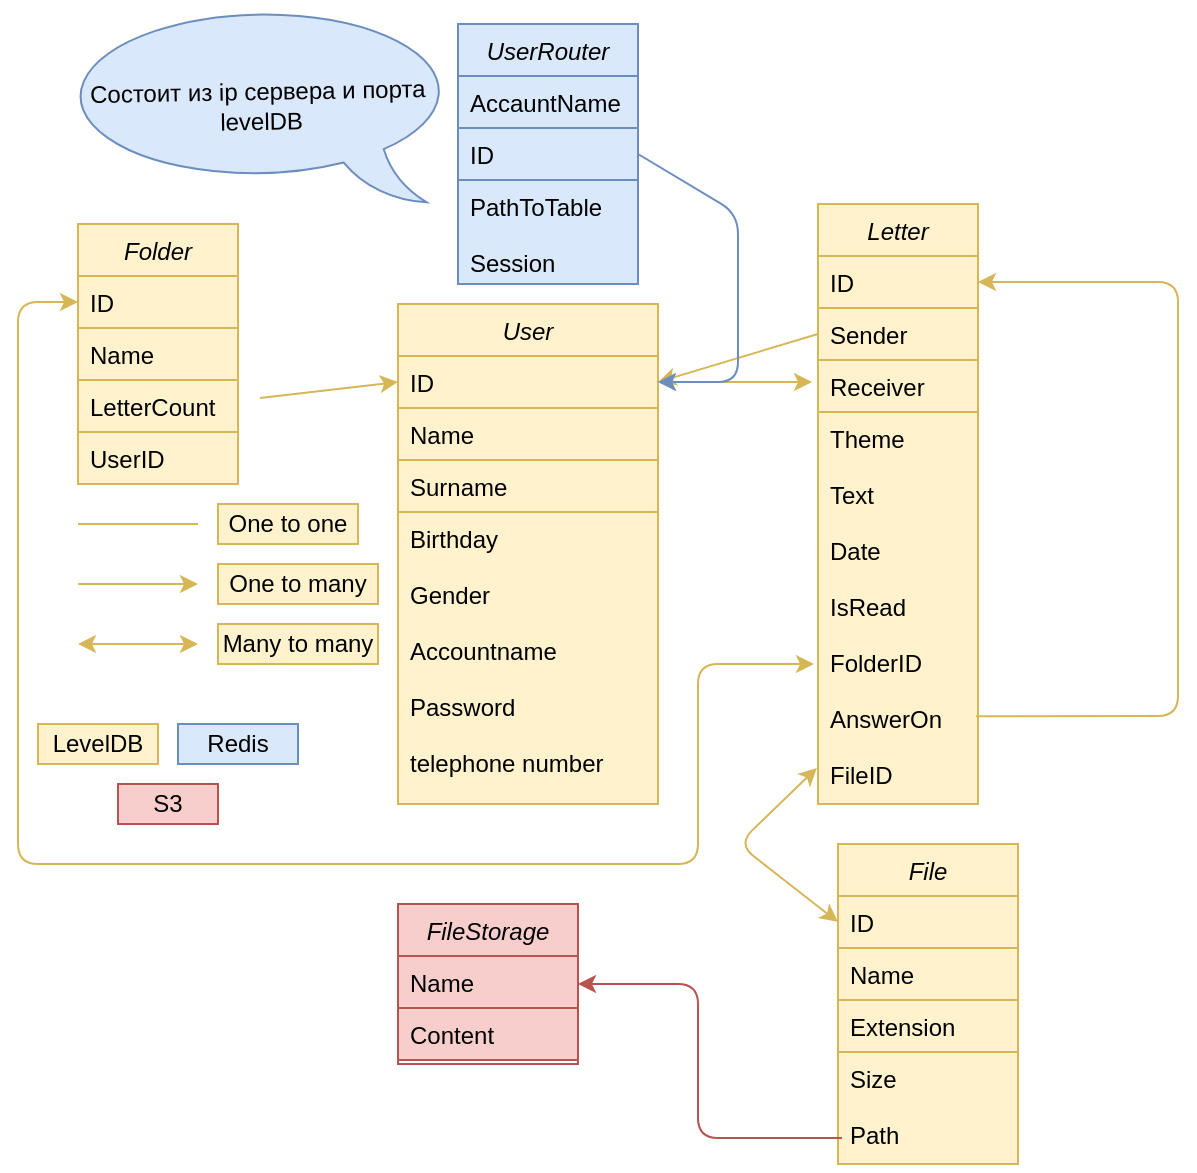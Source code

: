 <mxfile version="14.6.13" type="device"><diagram id="C5RBs43oDa-KdzZeNtuy" name="Page-1"><mxGraphModel dx="1426" dy="800" grid="1" gridSize="10" guides="1" tooltips="1" connect="1" arrows="1" fold="1" page="1" pageScale="1" pageWidth="827" pageHeight="1169" math="0" shadow="0"><root><mxCell id="WIyWlLk6GJQsqaUBKTNV-0"/><mxCell id="WIyWlLk6GJQsqaUBKTNV-1" parent="WIyWlLk6GJQsqaUBKTNV-0"/><mxCell id="zkfFHV4jXpPFQw0GAbJ--0" value="User" style="swimlane;fontStyle=2;align=center;verticalAlign=top;childLayout=stackLayout;horizontal=1;startSize=26;horizontalStack=0;resizeParent=1;resizeLast=0;collapsible=1;marginBottom=0;rounded=0;shadow=0;strokeWidth=1;fillColor=#fff2cc;strokeColor=#d6b656;" parent="WIyWlLk6GJQsqaUBKTNV-1" vertex="1"><mxGeometry x="210" y="230" width="130" height="250" as="geometry"><mxRectangle x="230" y="140" width="160" height="26" as="alternateBounds"/></mxGeometry></mxCell><mxCell id="zkfFHV4jXpPFQw0GAbJ--1" value="ID" style="text;align=left;verticalAlign=top;spacingLeft=4;spacingRight=4;overflow=hidden;rotatable=0;points=[[0,0.5],[1,0.5]];portConstraint=eastwest;fillColor=#fff2cc;strokeColor=#d6b656;" parent="zkfFHV4jXpPFQw0GAbJ--0" vertex="1"><mxGeometry y="26" width="130" height="26" as="geometry"/></mxCell><mxCell id="zkfFHV4jXpPFQw0GAbJ--2" value="Name" style="text;align=left;verticalAlign=top;spacingLeft=4;spacingRight=4;overflow=hidden;rotatable=0;points=[[0,0.5],[1,0.5]];portConstraint=eastwest;rounded=0;shadow=0;html=0;fillColor=#fff2cc;strokeColor=#d6b656;" parent="zkfFHV4jXpPFQw0GAbJ--0" vertex="1"><mxGeometry y="52" width="130" height="26" as="geometry"/></mxCell><mxCell id="zkfFHV4jXpPFQw0GAbJ--3" value="Surname" style="text;align=left;verticalAlign=top;spacingLeft=4;spacingRight=4;overflow=hidden;rotatable=0;points=[[0,0.5],[1,0.5]];portConstraint=eastwest;rounded=0;shadow=0;html=0;fillColor=#fff2cc;strokeColor=#d6b656;" parent="zkfFHV4jXpPFQw0GAbJ--0" vertex="1"><mxGeometry y="78" width="130" height="26" as="geometry"/></mxCell><mxCell id="zkfFHV4jXpPFQw0GAbJ--5" value="Birthday&#xa;&#xa;Gender&#xa;&#xa;Accountname&#xa;&#xa;Password&#xa;&#xa;telephone number" style="text;align=left;verticalAlign=top;spacingLeft=4;spacingRight=4;overflow=hidden;rotatable=0;points=[[0,0.5],[1,0.5]];portConstraint=eastwest;fillColor=#fff2cc;strokeColor=#d6b656;" parent="zkfFHV4jXpPFQw0GAbJ--0" vertex="1"><mxGeometry y="104" width="130" height="146" as="geometry"/></mxCell><mxCell id="8Hl_DqeBRSQMF0MvJ6CC-3" value="File" style="swimlane;fontStyle=2;align=center;verticalAlign=top;childLayout=stackLayout;horizontal=1;startSize=26;horizontalStack=0;resizeParent=1;resizeLast=0;collapsible=1;marginBottom=0;rounded=0;shadow=0;strokeWidth=1;fillColor=#fff2cc;strokeColor=#d6b656;" parent="WIyWlLk6GJQsqaUBKTNV-1" vertex="1"><mxGeometry x="430" y="500" width="90" height="160" as="geometry"><mxRectangle x="230" y="140" width="160" height="26" as="alternateBounds"/></mxGeometry></mxCell><mxCell id="8Hl_DqeBRSQMF0MvJ6CC-4" value="ID" style="text;align=left;verticalAlign=top;spacingLeft=4;spacingRight=4;overflow=hidden;rotatable=0;points=[[0,0.5],[1,0.5]];portConstraint=eastwest;fillColor=#fff2cc;strokeColor=#d6b656;" parent="8Hl_DqeBRSQMF0MvJ6CC-3" vertex="1"><mxGeometry y="26" width="90" height="26" as="geometry"/></mxCell><mxCell id="8Hl_DqeBRSQMF0MvJ6CC-5" value="Name" style="text;align=left;verticalAlign=top;spacingLeft=4;spacingRight=4;overflow=hidden;rotatable=0;points=[[0,0.5],[1,0.5]];portConstraint=eastwest;rounded=0;shadow=0;html=0;fillColor=#fff2cc;strokeColor=#d6b656;" parent="8Hl_DqeBRSQMF0MvJ6CC-3" vertex="1"><mxGeometry y="52" width="90" height="26" as="geometry"/></mxCell><mxCell id="8Hl_DqeBRSQMF0MvJ6CC-6" value="Extension" style="text;align=left;verticalAlign=top;spacingLeft=4;spacingRight=4;overflow=hidden;rotatable=0;points=[[0,0.5],[1,0.5]];portConstraint=eastwest;rounded=0;shadow=0;html=0;fillColor=#fff2cc;strokeColor=#d6b656;" parent="8Hl_DqeBRSQMF0MvJ6CC-3" vertex="1"><mxGeometry y="78" width="90" height="26" as="geometry"/></mxCell><mxCell id="8Hl_DqeBRSQMF0MvJ6CC-7" value="Size&#xa;&#xa;Path" style="text;align=left;verticalAlign=top;spacingLeft=4;spacingRight=4;overflow=hidden;rotatable=0;points=[[0,0.5],[1,0.5]];portConstraint=eastwest;fillColor=#fff2cc;strokeColor=#d6b656;" parent="8Hl_DqeBRSQMF0MvJ6CC-3" vertex="1"><mxGeometry y="104" width="90" height="56" as="geometry"/></mxCell><mxCell id="8Hl_DqeBRSQMF0MvJ6CC-8" value="Letter" style="swimlane;fontStyle=2;align=center;verticalAlign=top;childLayout=stackLayout;horizontal=1;startSize=26;horizontalStack=0;resizeParent=1;resizeLast=0;collapsible=1;marginBottom=0;rounded=0;shadow=0;strokeWidth=1;fillColor=#fff2cc;strokeColor=#d6b656;" parent="WIyWlLk6GJQsqaUBKTNV-1" vertex="1"><mxGeometry x="420" y="180" width="80" height="300" as="geometry"><mxRectangle x="230" y="140" width="160" height="26" as="alternateBounds"/></mxGeometry></mxCell><mxCell id="8Hl_DqeBRSQMF0MvJ6CC-9" value="ID" style="text;align=left;verticalAlign=top;spacingLeft=4;spacingRight=4;overflow=hidden;rotatable=0;points=[[0,0.5],[1,0.5]];portConstraint=eastwest;fillColor=#fff2cc;strokeColor=#d6b656;" parent="8Hl_DqeBRSQMF0MvJ6CC-8" vertex="1"><mxGeometry y="26" width="80" height="26" as="geometry"/></mxCell><mxCell id="8Hl_DqeBRSQMF0MvJ6CC-10" value="Sender" style="text;align=left;verticalAlign=top;spacingLeft=4;spacingRight=4;overflow=hidden;rotatable=0;points=[[0,0.5],[1,0.5]];portConstraint=eastwest;rounded=0;shadow=0;html=0;fillColor=#fff2cc;strokeColor=#d6b656;" parent="8Hl_DqeBRSQMF0MvJ6CC-8" vertex="1"><mxGeometry y="52" width="80" height="26" as="geometry"/></mxCell><mxCell id="8Hl_DqeBRSQMF0MvJ6CC-11" value="Receiver" style="text;align=left;verticalAlign=top;spacingLeft=4;spacingRight=4;overflow=hidden;rotatable=0;points=[[0,0.5],[1,0.5]];portConstraint=eastwest;rounded=0;shadow=0;html=0;fillColor=#fff2cc;strokeColor=#d6b656;" parent="8Hl_DqeBRSQMF0MvJ6CC-8" vertex="1"><mxGeometry y="78" width="80" height="26" as="geometry"/></mxCell><mxCell id="8Hl_DqeBRSQMF0MvJ6CC-12" value="Theme&#xa;&#xa;Text&#xa;&#xa;Date&#xa;&#xa;IsRead&#xa;&#xa;FolderID&#xa;&#xa;AnswerOn&#xa;&#xa;FileID" style="text;align=left;verticalAlign=top;spacingLeft=4;spacingRight=4;overflow=hidden;rotatable=0;points=[[0,0.5],[1,0.5]];portConstraint=eastwest;fillColor=#fff2cc;strokeColor=#d6b656;" parent="8Hl_DqeBRSQMF0MvJ6CC-8" vertex="1"><mxGeometry y="104" width="80" height="196" as="geometry"/></mxCell><mxCell id="8Hl_DqeBRSQMF0MvJ6CC-21" value="" style="endArrow=classic;html=1;entryX=1;entryY=0.5;entryDx=0;entryDy=0;exitX=0.988;exitY=0.776;exitDx=0;exitDy=0;exitPerimeter=0;fillColor=#fff2cc;strokeColor=#d6b656;" parent="8Hl_DqeBRSQMF0MvJ6CC-8" source="8Hl_DqeBRSQMF0MvJ6CC-12" target="8Hl_DqeBRSQMF0MvJ6CC-9" edge="1"><mxGeometry width="50" height="50" relative="1" as="geometry"><mxPoint x="140" y="250" as="sourcePoint"/><mxPoint x="200" y="250" as="targetPoint"/><Array as="points"><mxPoint x="180" y="256"/><mxPoint x="180" y="140"/><mxPoint x="180" y="39"/></Array></mxGeometry></mxCell><mxCell id="8Hl_DqeBRSQMF0MvJ6CC-13" value="" style="endArrow=none;html=1;fillColor=#fff2cc;strokeColor=#d6b656;" parent="WIyWlLk6GJQsqaUBKTNV-1" edge="1"><mxGeometry width="50" height="50" relative="1" as="geometry"><mxPoint x="50" y="340" as="sourcePoint"/><mxPoint x="110" y="340" as="targetPoint"/></mxGeometry></mxCell><mxCell id="8Hl_DqeBRSQMF0MvJ6CC-16" value="" style="endArrow=classic;startArrow=classic;html=1;fillColor=#fff2cc;strokeColor=#d6b656;" parent="WIyWlLk6GJQsqaUBKTNV-1" edge="1"><mxGeometry width="50" height="50" relative="1" as="geometry"><mxPoint x="50" y="400" as="sourcePoint"/><mxPoint x="110" y="400" as="targetPoint"/></mxGeometry></mxCell><mxCell id="8Hl_DqeBRSQMF0MvJ6CC-17" value="" style="endArrow=classic;html=1;fillColor=#fff2cc;strokeColor=#d6b656;" parent="WIyWlLk6GJQsqaUBKTNV-1" edge="1"><mxGeometry width="50" height="50" relative="1" as="geometry"><mxPoint x="50" y="370" as="sourcePoint"/><mxPoint x="110" y="370" as="targetPoint"/></mxGeometry></mxCell><mxCell id="8Hl_DqeBRSQMF0MvJ6CC-18" value="" style="endArrow=classic;html=1;exitX=0;exitY=0.5;exitDx=0;exitDy=0;entryX=1;entryY=0.5;entryDx=0;entryDy=0;fillColor=#fff2cc;strokeColor=#d6b656;" parent="WIyWlLk6GJQsqaUBKTNV-1" source="8Hl_DqeBRSQMF0MvJ6CC-10" target="zkfFHV4jXpPFQw0GAbJ--1" edge="1"><mxGeometry width="50" height="50" relative="1" as="geometry"><mxPoint x="330" y="290" as="sourcePoint"/><mxPoint x="390" y="290" as="targetPoint"/></mxGeometry></mxCell><mxCell id="8Hl_DqeBRSQMF0MvJ6CC-19" value="" style="endArrow=classic;startArrow=classic;html=1;exitX=1;exitY=0.5;exitDx=0;exitDy=0;fillColor=#fff2cc;strokeColor=#d6b656;" parent="WIyWlLk6GJQsqaUBKTNV-1" source="zkfFHV4jXpPFQw0GAbJ--1" edge="1"><mxGeometry width="50" height="50" relative="1" as="geometry"><mxPoint x="340" y="370" as="sourcePoint"/><mxPoint x="417" y="269" as="targetPoint"/></mxGeometry></mxCell><mxCell id="8Hl_DqeBRSQMF0MvJ6CC-20" value="" style="endArrow=classic;startArrow=classic;html=1;entryX=0;entryY=0.5;entryDx=0;entryDy=0;exitX=-0.007;exitY=0.908;exitDx=0;exitDy=0;exitPerimeter=0;fillColor=#fff2cc;strokeColor=#d6b656;" parent="WIyWlLk6GJQsqaUBKTNV-1" source="8Hl_DqeBRSQMF0MvJ6CC-12" target="8Hl_DqeBRSQMF0MvJ6CC-4" edge="1"><mxGeometry width="50" height="50" relative="1" as="geometry"><mxPoint x="240" y="700" as="sourcePoint"/><mxPoint x="300" y="700" as="targetPoint"/><Array as="points"><mxPoint x="380" y="500"/></Array></mxGeometry></mxCell><mxCell id="8Hl_DqeBRSQMF0MvJ6CC-22" value="Folder" style="swimlane;fontStyle=2;align=center;verticalAlign=top;childLayout=stackLayout;horizontal=1;startSize=26;horizontalStack=0;resizeParent=1;resizeLast=0;collapsible=1;marginBottom=0;rounded=0;shadow=0;strokeWidth=1;fillColor=#fff2cc;strokeColor=#d6b656;" parent="WIyWlLk6GJQsqaUBKTNV-1" vertex="1"><mxGeometry x="50" y="190" width="80" height="130" as="geometry"><mxRectangle x="230" y="140" width="160" height="26" as="alternateBounds"/></mxGeometry></mxCell><mxCell id="8Hl_DqeBRSQMF0MvJ6CC-23" value="ID" style="text;align=left;verticalAlign=top;spacingLeft=4;spacingRight=4;overflow=hidden;rotatable=0;points=[[0,0.5],[1,0.5]];portConstraint=eastwest;fillColor=#fff2cc;strokeColor=#d6b656;" parent="8Hl_DqeBRSQMF0MvJ6CC-22" vertex="1"><mxGeometry y="26" width="80" height="26" as="geometry"/></mxCell><mxCell id="8Hl_DqeBRSQMF0MvJ6CC-24" value="Name" style="text;align=left;verticalAlign=top;spacingLeft=4;spacingRight=4;overflow=hidden;rotatable=0;points=[[0,0.5],[1,0.5]];portConstraint=eastwest;rounded=0;shadow=0;html=0;fillColor=#fff2cc;strokeColor=#d6b656;" parent="8Hl_DqeBRSQMF0MvJ6CC-22" vertex="1"><mxGeometry y="52" width="80" height="26" as="geometry"/></mxCell><mxCell id="8Hl_DqeBRSQMF0MvJ6CC-25" value="LetterCount" style="text;align=left;verticalAlign=top;spacingLeft=4;spacingRight=4;overflow=hidden;rotatable=0;points=[[0,0.5],[1,0.5]];portConstraint=eastwest;rounded=0;shadow=0;html=0;fillColor=#fff2cc;strokeColor=#d6b656;" parent="8Hl_DqeBRSQMF0MvJ6CC-22" vertex="1"><mxGeometry y="78" width="80" height="26" as="geometry"/></mxCell><mxCell id="8Hl_DqeBRSQMF0MvJ6CC-26" value="UserID" style="text;align=left;verticalAlign=top;spacingLeft=4;spacingRight=4;overflow=hidden;rotatable=0;points=[[0,0.5],[1,0.5]];portConstraint=eastwest;fillColor=#fff2cc;strokeColor=#d6b656;" parent="8Hl_DqeBRSQMF0MvJ6CC-22" vertex="1"><mxGeometry y="104" width="80" height="26" as="geometry"/></mxCell><mxCell id="8Hl_DqeBRSQMF0MvJ6CC-27" value="" style="endArrow=classic;html=1;entryX=0;entryY=0.5;entryDx=0;entryDy=0;fillColor=#fff2cc;strokeColor=#d6b656;" parent="WIyWlLk6GJQsqaUBKTNV-1" target="zkfFHV4jXpPFQw0GAbJ--1" edge="1"><mxGeometry width="50" height="50" relative="1" as="geometry"><mxPoint x="141" y="277" as="sourcePoint"/><mxPoint x="200" y="300" as="targetPoint"/></mxGeometry></mxCell><mxCell id="8Hl_DqeBRSQMF0MvJ6CC-29" value="Many to many" style="text;html=1;strokeColor=#d6b656;fillColor=#fff2cc;align=center;verticalAlign=middle;whiteSpace=wrap;rounded=0;" parent="WIyWlLk6GJQsqaUBKTNV-1" vertex="1"><mxGeometry x="120" y="390" width="80" height="20" as="geometry"/></mxCell><mxCell id="8Hl_DqeBRSQMF0MvJ6CC-30" value="One to many" style="text;html=1;strokeColor=#d6b656;fillColor=#fff2cc;align=center;verticalAlign=middle;whiteSpace=wrap;rounded=0;" parent="WIyWlLk6GJQsqaUBKTNV-1" vertex="1"><mxGeometry x="120" y="360" width="80" height="20" as="geometry"/></mxCell><mxCell id="8Hl_DqeBRSQMF0MvJ6CC-31" value="One to one" style="text;html=1;strokeColor=#d6b656;fillColor=#fff2cc;align=center;verticalAlign=middle;whiteSpace=wrap;rounded=0;" parent="WIyWlLk6GJQsqaUBKTNV-1" vertex="1"><mxGeometry x="120" y="330" width="70" height="20" as="geometry"/></mxCell><mxCell id="8Hl_DqeBRSQMF0MvJ6CC-32" value="" style="endArrow=classic;startArrow=classic;html=1;exitX=0;exitY=0.5;exitDx=0;exitDy=0;entryX=-0.025;entryY=0.643;entryDx=0;entryDy=0;entryPerimeter=0;fillColor=#fff2cc;strokeColor=#d6b656;" parent="WIyWlLk6GJQsqaUBKTNV-1" source="8Hl_DqeBRSQMF0MvJ6CC-23" target="8Hl_DqeBRSQMF0MvJ6CC-12" edge="1"><mxGeometry width="50" height="50" relative="1" as="geometry"><mxPoint x="20" y="200" as="sourcePoint"/><mxPoint x="360" y="390" as="targetPoint"/><Array as="points"><mxPoint x="20" y="229"/><mxPoint x="20" y="510"/><mxPoint x="360" y="510"/><mxPoint x="360" y="410"/></Array></mxGeometry></mxCell><mxCell id="UJabldDCtrtvLaVRldzH-1" value="FileStorage" style="swimlane;fontStyle=2;align=center;verticalAlign=top;childLayout=stackLayout;horizontal=1;startSize=26;horizontalStack=0;resizeParent=1;resizeLast=0;collapsible=1;marginBottom=0;rounded=0;shadow=0;strokeWidth=1;fillColor=#f8cecc;strokeColor=#b85450;" vertex="1" parent="WIyWlLk6GJQsqaUBKTNV-1"><mxGeometry x="210" y="530" width="90" height="80" as="geometry"><mxRectangle x="230" y="140" width="160" height="26" as="alternateBounds"/></mxGeometry></mxCell><mxCell id="UJabldDCtrtvLaVRldzH-2" value="Name" style="text;align=left;verticalAlign=top;spacingLeft=4;spacingRight=4;overflow=hidden;rotatable=0;points=[[0,0.5],[1,0.5]];portConstraint=eastwest;fillColor=#f8cecc;strokeColor=#b85450;" vertex="1" parent="UJabldDCtrtvLaVRldzH-1"><mxGeometry y="26" width="90" height="26" as="geometry"/></mxCell><mxCell id="UJabldDCtrtvLaVRldzH-3" value="Content" style="text;align=left;verticalAlign=top;spacingLeft=4;spacingRight=4;overflow=hidden;rotatable=0;points=[[0,0.5],[1,0.5]];portConstraint=eastwest;rounded=0;shadow=0;html=0;fillColor=#f8cecc;strokeColor=#b85450;" vertex="1" parent="UJabldDCtrtvLaVRldzH-1"><mxGeometry y="52" width="90" height="26" as="geometry"/></mxCell><mxCell id="UJabldDCtrtvLaVRldzH-6" value="UserRouter" style="swimlane;fontStyle=2;align=center;verticalAlign=top;childLayout=stackLayout;horizontal=1;startSize=26;horizontalStack=0;resizeParent=1;resizeLast=0;collapsible=1;marginBottom=0;rounded=0;shadow=0;strokeWidth=1;fillColor=#dae8fc;strokeColor=#6c8ebf;" vertex="1" parent="WIyWlLk6GJQsqaUBKTNV-1"><mxGeometry x="240" y="90" width="90" height="130" as="geometry"><mxRectangle x="230" y="140" width="160" height="26" as="alternateBounds"/></mxGeometry></mxCell><mxCell id="UJabldDCtrtvLaVRldzH-7" value="AccauntName" style="text;align=left;verticalAlign=top;spacingLeft=4;spacingRight=4;overflow=hidden;rotatable=0;points=[[0,0.5],[1,0.5]];portConstraint=eastwest;fillColor=#dae8fc;strokeColor=#6c8ebf;" vertex="1" parent="UJabldDCtrtvLaVRldzH-6"><mxGeometry y="26" width="90" height="26" as="geometry"/></mxCell><mxCell id="UJabldDCtrtvLaVRldzH-8" value="ID" style="text;align=left;verticalAlign=top;spacingLeft=4;spacingRight=4;overflow=hidden;rotatable=0;points=[[0,0.5],[1,0.5]];portConstraint=eastwest;rounded=0;shadow=0;html=0;fillColor=#dae8fc;strokeColor=#6c8ebf;" vertex="1" parent="UJabldDCtrtvLaVRldzH-6"><mxGeometry y="52" width="90" height="26" as="geometry"/></mxCell><mxCell id="UJabldDCtrtvLaVRldzH-9" value="PathToTable&#xa;&#xa;Session" style="text;align=left;verticalAlign=top;spacingLeft=4;spacingRight=4;overflow=hidden;rotatable=0;points=[[0,0.5],[1,0.5]];portConstraint=eastwest;rounded=0;shadow=0;html=0;fillColor=#dae8fc;strokeColor=#6c8ebf;" vertex="1" parent="UJabldDCtrtvLaVRldzH-6"><mxGeometry y="78" width="90" height="52" as="geometry"/></mxCell><mxCell id="UJabldDCtrtvLaVRldzH-11" value="" style="endArrow=classic;html=1;exitX=1;exitY=0.5;exitDx=0;exitDy=0;entryX=1;entryY=0.5;entryDx=0;entryDy=0;fillColor=#dae8fc;strokeColor=#6c8ebf;" edge="1" parent="WIyWlLk6GJQsqaUBKTNV-1" source="UJabldDCtrtvLaVRldzH-8" target="zkfFHV4jXpPFQw0GAbJ--1"><mxGeometry width="50" height="50" relative="1" as="geometry"><mxPoint x="110" y="600" as="sourcePoint"/><mxPoint x="160" y="550" as="targetPoint"/><Array as="points"><mxPoint x="380" y="185"/><mxPoint x="380" y="269"/></Array></mxGeometry></mxCell><mxCell id="UJabldDCtrtvLaVRldzH-12" value="" style="endArrow=classic;html=1;entryX=1;entryY=0.5;entryDx=0;entryDy=0;exitX=0.022;exitY=0.768;exitDx=0;exitDy=0;exitPerimeter=0;fillColor=#f8cecc;strokeColor=#b85450;" edge="1" parent="WIyWlLk6GJQsqaUBKTNV-1" source="8Hl_DqeBRSQMF0MvJ6CC-7" target="UJabldDCtrtvLaVRldzH-1"><mxGeometry width="50" height="50" relative="1" as="geometry"><mxPoint x="330" y="640" as="sourcePoint"/><mxPoint x="380" y="590" as="targetPoint"/><Array as="points"><mxPoint x="360" y="647"/><mxPoint x="360" y="610"/><mxPoint x="360" y="570"/></Array></mxGeometry></mxCell><mxCell id="UJabldDCtrtvLaVRldzH-14" value="LevelDB" style="rounded=0;whiteSpace=wrap;html=1;fillColor=#fff2cc;strokeColor=#d6b656;" vertex="1" parent="WIyWlLk6GJQsqaUBKTNV-1"><mxGeometry x="30" y="440" width="60" height="20" as="geometry"/></mxCell><mxCell id="UJabldDCtrtvLaVRldzH-15" value="Redis" style="rounded=0;whiteSpace=wrap;html=1;fillColor=#dae8fc;strokeColor=#6c8ebf;" vertex="1" parent="WIyWlLk6GJQsqaUBKTNV-1"><mxGeometry x="100" y="440" width="60" height="20" as="geometry"/></mxCell><mxCell id="UJabldDCtrtvLaVRldzH-16" value="S3" style="rounded=0;whiteSpace=wrap;html=1;fillColor=#f8cecc;strokeColor=#b85450;" vertex="1" parent="WIyWlLk6GJQsqaUBKTNV-1"><mxGeometry x="70" y="470" width="50" height="20" as="geometry"/></mxCell><mxCell id="UJabldDCtrtvLaVRldzH-17" value="Состоит из ip сервера и порта &amp;nbsp;levelDB" style="whiteSpace=wrap;html=1;shape=mxgraph.basic.oval_callout;rotation=-1;flipH=1;fillColor=#dae8fc;strokeColor=#6c8ebf;" vertex="1" parent="WIyWlLk6GJQsqaUBKTNV-1"><mxGeometry x="40" y="80.61" width="200" height="100" as="geometry"/></mxCell></root></mxGraphModel></diagram></mxfile>